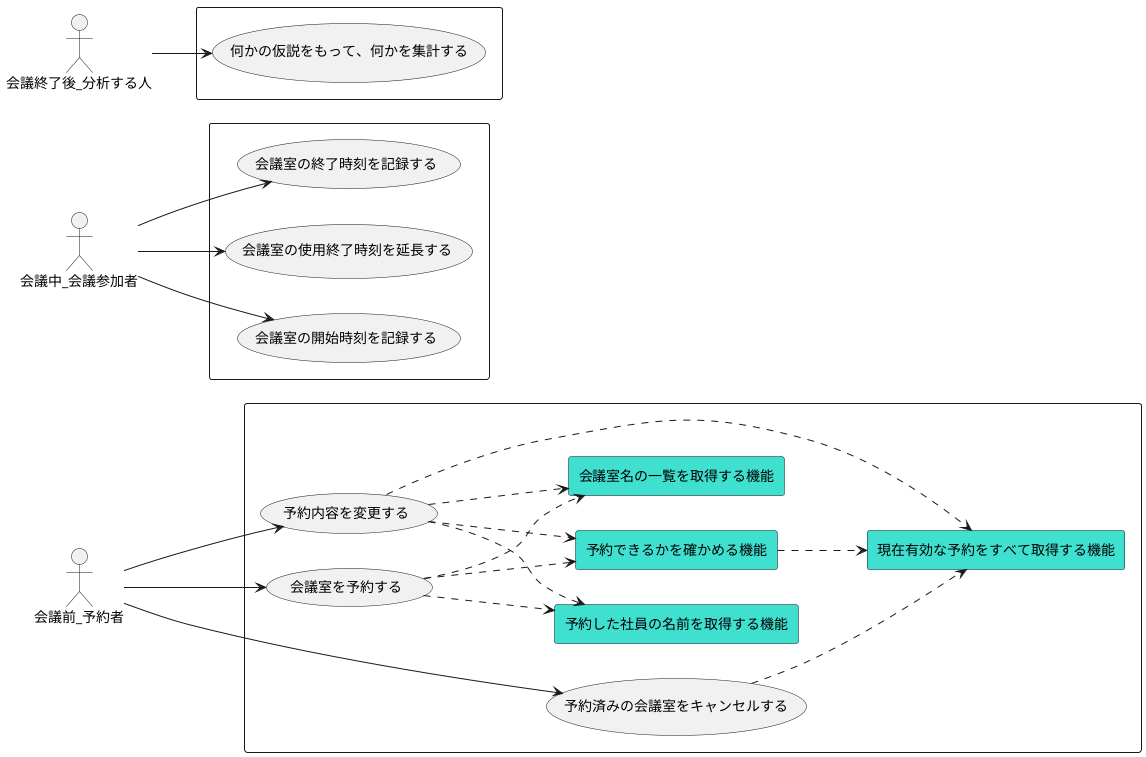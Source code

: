 @startuml
left to right direction

actor 会議前_予約者 as a1
actor 会議中_会議参加者  as a3
actor 会議終了後_分析する人 as a2


rectangle {
    usecase 会議室を予約する as ReservationUseCase

    agent 会議室名の一覧を取得する機能 as FindAllMeetingRoom #Turquoise
    agent 予約した社員の名前を取得する機能 as FindEmployee #Turquoise
    agent 現在有効な予約をすべて取得する機能 as FindAvailableReservations #Turquoise
    agent 予約できるかを確かめる機能 as ReservationDomainServiceCanNotReserve #Turquoise

    a1 --> (ReservationUseCase)
    ReservationUseCase ..> FindAllMeetingRoom
    ReservationUseCase ..> FindEmployee
    ReservationUseCase ..> ReservationDomainServiceCanNotReserve

    usecase 予約内容を変更する as ChangeReservationUseCase
    a1 --> ChangeReservationUseCase
    ChangeReservationUseCase ..> FindAllMeetingRoom
    ChangeReservationUseCase ..> FindEmployee
    ChangeReservationUseCase ..> FindAvailableReservations
    ChangeReservationUseCase ..> ReservationDomainServiceCanNotReserve

    usecase 予約済みの会議室をキャンセルする as CancelMeetingRoomUsecase
    a1 --> CancelMeetingRoomUsecase
    CancelMeetingRoomUsecase ..>  FindAvailableReservations

    ReservationDomainServiceCanNotReserve ..> FindAvailableReservations
}

rectangle {
    a2 --> (何かの仮説をもって、何かを集計する)
}

rectangle {
    a3 --> (会議室の開始時刻を記録する)
    a3 --> (会議室の終了時刻を記録する)
    a3 --> (会議室の使用終了時刻を延長する)
}

@enduml